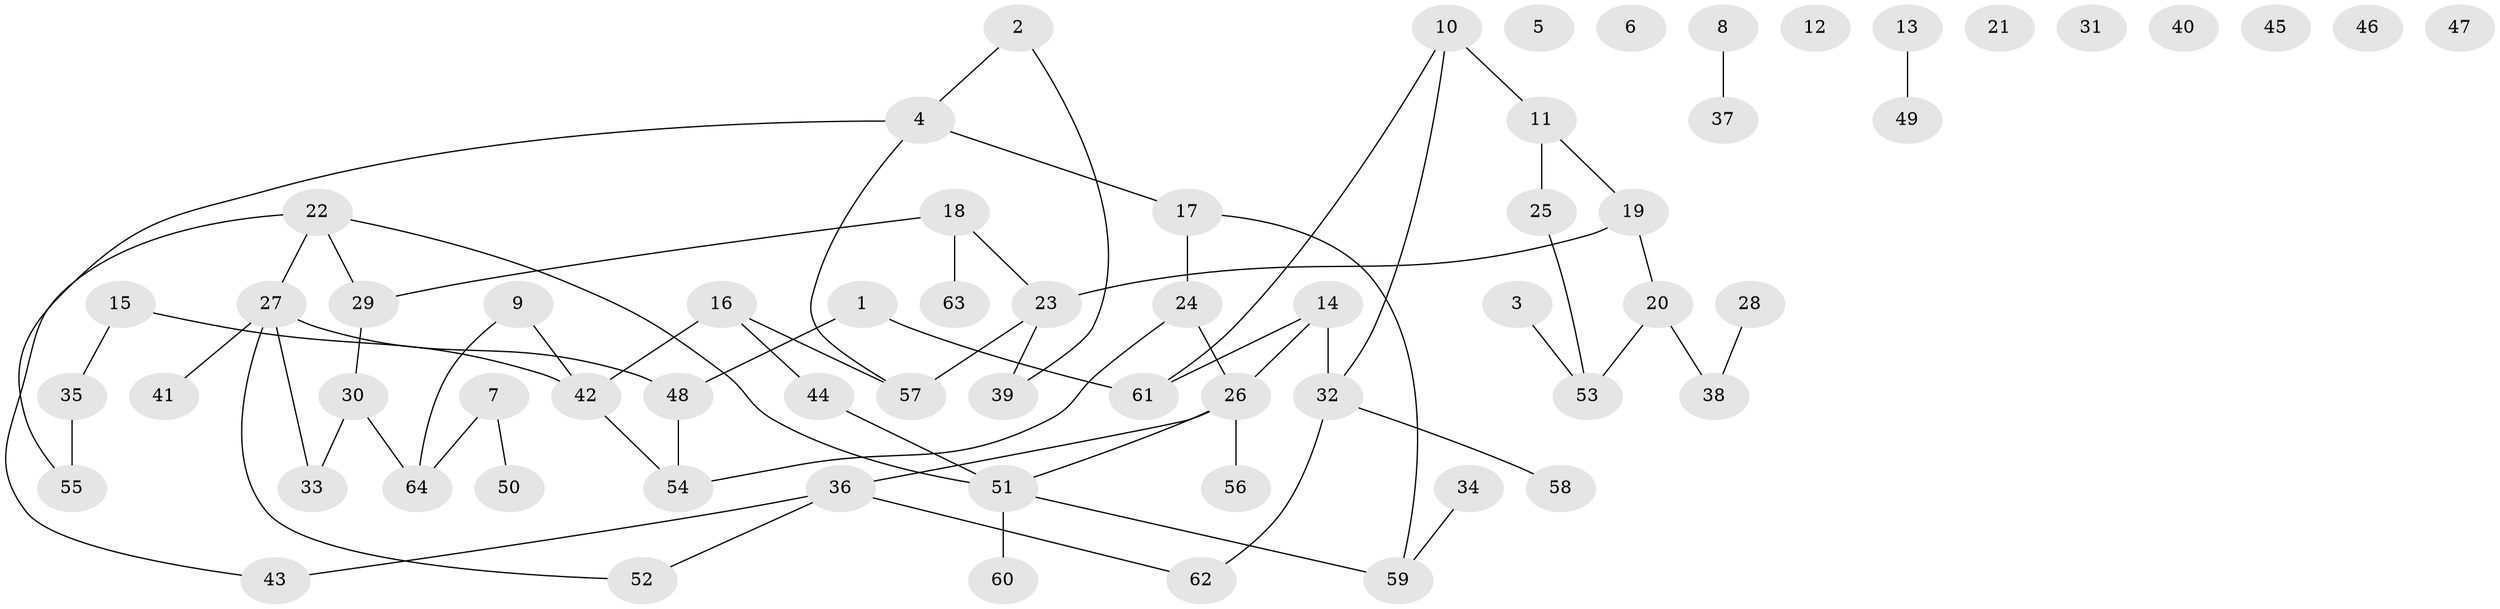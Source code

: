 // Generated by graph-tools (version 1.1) at 2025/00/03/09/25 03:00:47]
// undirected, 64 vertices, 68 edges
graph export_dot {
graph [start="1"]
  node [color=gray90,style=filled];
  1;
  2;
  3;
  4;
  5;
  6;
  7;
  8;
  9;
  10;
  11;
  12;
  13;
  14;
  15;
  16;
  17;
  18;
  19;
  20;
  21;
  22;
  23;
  24;
  25;
  26;
  27;
  28;
  29;
  30;
  31;
  32;
  33;
  34;
  35;
  36;
  37;
  38;
  39;
  40;
  41;
  42;
  43;
  44;
  45;
  46;
  47;
  48;
  49;
  50;
  51;
  52;
  53;
  54;
  55;
  56;
  57;
  58;
  59;
  60;
  61;
  62;
  63;
  64;
  1 -- 48;
  1 -- 61;
  2 -- 4;
  2 -- 39;
  3 -- 53;
  4 -- 17;
  4 -- 55;
  4 -- 57;
  7 -- 50;
  7 -- 64;
  8 -- 37;
  9 -- 42;
  9 -- 64;
  10 -- 11;
  10 -- 32;
  10 -- 61;
  11 -- 19;
  11 -- 25;
  13 -- 49;
  14 -- 26;
  14 -- 32;
  14 -- 61;
  15 -- 35;
  15 -- 42;
  16 -- 42;
  16 -- 44;
  16 -- 57;
  17 -- 24;
  17 -- 59;
  18 -- 23;
  18 -- 29;
  18 -- 63;
  19 -- 20;
  19 -- 23;
  20 -- 38;
  20 -- 53;
  22 -- 27;
  22 -- 29;
  22 -- 43;
  22 -- 51;
  23 -- 39;
  23 -- 57;
  24 -- 26;
  24 -- 54;
  25 -- 53;
  26 -- 36;
  26 -- 51;
  26 -- 56;
  27 -- 33;
  27 -- 41;
  27 -- 48;
  27 -- 52;
  28 -- 38;
  29 -- 30;
  30 -- 33;
  30 -- 64;
  32 -- 58;
  32 -- 62;
  34 -- 59;
  35 -- 55;
  36 -- 43;
  36 -- 52;
  36 -- 62;
  42 -- 54;
  44 -- 51;
  48 -- 54;
  51 -- 59;
  51 -- 60;
}
